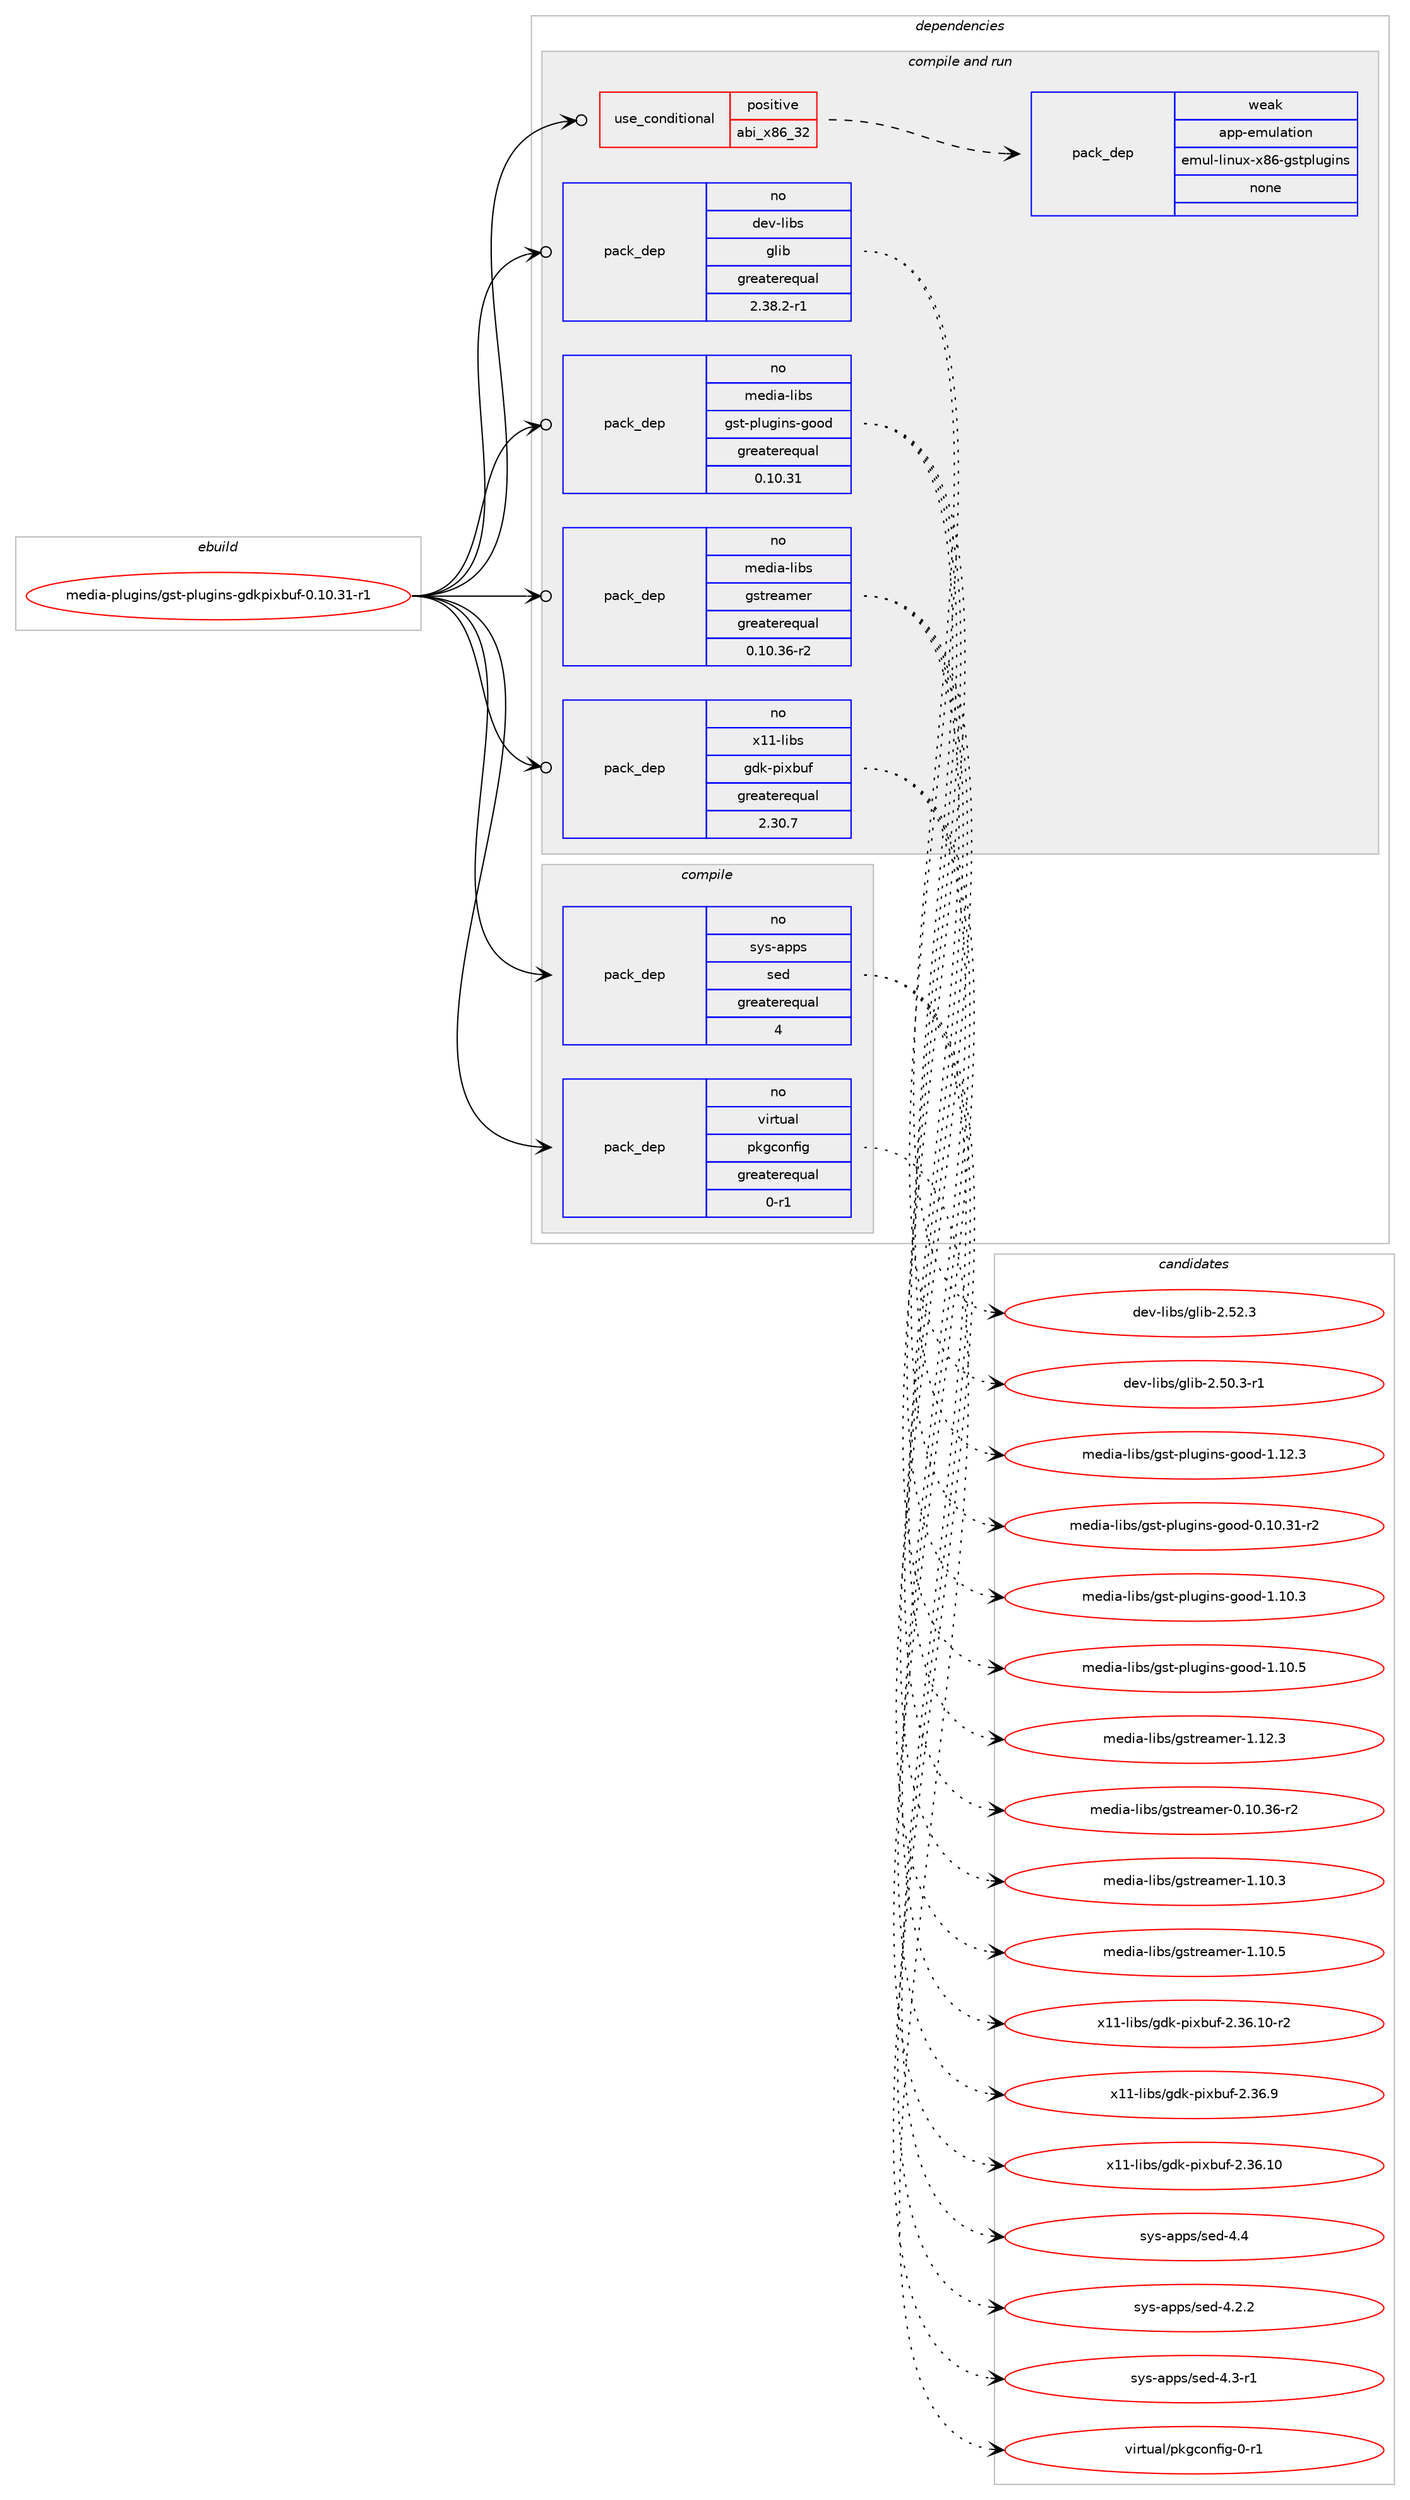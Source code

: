 digraph prolog {

# *************
# Graph options
# *************

newrank=true;
concentrate=true;
compound=true;
graph [rankdir=LR,fontname=Helvetica,fontsize=10,ranksep=1.5];#, ranksep=2.5, nodesep=0.2];
edge  [arrowhead=vee];
node  [fontname=Helvetica,fontsize=10];

# **********
# The ebuild
# **********

subgraph cluster_leftcol {
color=gray;
rank=same;
label=<<i>ebuild</i>>;
id [label="media-plugins/gst-plugins-gdkpixbuf-0.10.31-r1", color=red, width=4, href="../media-plugins/gst-plugins-gdkpixbuf-0.10.31-r1.svg"];
}

# ****************
# The dependencies
# ****************

subgraph cluster_midcol {
color=gray;
label=<<i>dependencies</i>>;
subgraph cluster_compile {
fillcolor="#eeeeee";
style=filled;
label=<<i>compile</i>>;
subgraph pack274923 {
dependency373083 [label=<<TABLE BORDER="0" CELLBORDER="1" CELLSPACING="0" CELLPADDING="4" WIDTH="220"><TR><TD ROWSPAN="6" CELLPADDING="30">pack_dep</TD></TR><TR><TD WIDTH="110">no</TD></TR><TR><TD>sys-apps</TD></TR><TR><TD>sed</TD></TR><TR><TD>greaterequal</TD></TR><TR><TD>4</TD></TR></TABLE>>, shape=none, color=blue];
}
id:e -> dependency373083:w [weight=20,style="solid",arrowhead="vee"];
subgraph pack274924 {
dependency373084 [label=<<TABLE BORDER="0" CELLBORDER="1" CELLSPACING="0" CELLPADDING="4" WIDTH="220"><TR><TD ROWSPAN="6" CELLPADDING="30">pack_dep</TD></TR><TR><TD WIDTH="110">no</TD></TR><TR><TD>virtual</TD></TR><TR><TD>pkgconfig</TD></TR><TR><TD>greaterequal</TD></TR><TR><TD>0-r1</TD></TR></TABLE>>, shape=none, color=blue];
}
id:e -> dependency373084:w [weight=20,style="solid",arrowhead="vee"];
}
subgraph cluster_compileandrun {
fillcolor="#eeeeee";
style=filled;
label=<<i>compile and run</i>>;
subgraph cond92174 {
dependency373085 [label=<<TABLE BORDER="0" CELLBORDER="1" CELLSPACING="0" CELLPADDING="4"><TR><TD ROWSPAN="3" CELLPADDING="10">use_conditional</TD></TR><TR><TD>positive</TD></TR><TR><TD>abi_x86_32</TD></TR></TABLE>>, shape=none, color=red];
subgraph pack274925 {
dependency373086 [label=<<TABLE BORDER="0" CELLBORDER="1" CELLSPACING="0" CELLPADDING="4" WIDTH="220"><TR><TD ROWSPAN="6" CELLPADDING="30">pack_dep</TD></TR><TR><TD WIDTH="110">weak</TD></TR><TR><TD>app-emulation</TD></TR><TR><TD>emul-linux-x86-gstplugins</TD></TR><TR><TD>none</TD></TR><TR><TD></TD></TR></TABLE>>, shape=none, color=blue];
}
dependency373085:e -> dependency373086:w [weight=20,style="dashed",arrowhead="vee"];
}
id:e -> dependency373085:w [weight=20,style="solid",arrowhead="odotvee"];
subgraph pack274926 {
dependency373087 [label=<<TABLE BORDER="0" CELLBORDER="1" CELLSPACING="0" CELLPADDING="4" WIDTH="220"><TR><TD ROWSPAN="6" CELLPADDING="30">pack_dep</TD></TR><TR><TD WIDTH="110">no</TD></TR><TR><TD>dev-libs</TD></TR><TR><TD>glib</TD></TR><TR><TD>greaterequal</TD></TR><TR><TD>2.38.2-r1</TD></TR></TABLE>>, shape=none, color=blue];
}
id:e -> dependency373087:w [weight=20,style="solid",arrowhead="odotvee"];
subgraph pack274927 {
dependency373088 [label=<<TABLE BORDER="0" CELLBORDER="1" CELLSPACING="0" CELLPADDING="4" WIDTH="220"><TR><TD ROWSPAN="6" CELLPADDING="30">pack_dep</TD></TR><TR><TD WIDTH="110">no</TD></TR><TR><TD>media-libs</TD></TR><TR><TD>gst-plugins-good</TD></TR><TR><TD>greaterequal</TD></TR><TR><TD>0.10.31</TD></TR></TABLE>>, shape=none, color=blue];
}
id:e -> dependency373088:w [weight=20,style="solid",arrowhead="odotvee"];
subgraph pack274928 {
dependency373089 [label=<<TABLE BORDER="0" CELLBORDER="1" CELLSPACING="0" CELLPADDING="4" WIDTH="220"><TR><TD ROWSPAN="6" CELLPADDING="30">pack_dep</TD></TR><TR><TD WIDTH="110">no</TD></TR><TR><TD>media-libs</TD></TR><TR><TD>gstreamer</TD></TR><TR><TD>greaterequal</TD></TR><TR><TD>0.10.36-r2</TD></TR></TABLE>>, shape=none, color=blue];
}
id:e -> dependency373089:w [weight=20,style="solid",arrowhead="odotvee"];
subgraph pack274929 {
dependency373090 [label=<<TABLE BORDER="0" CELLBORDER="1" CELLSPACING="0" CELLPADDING="4" WIDTH="220"><TR><TD ROWSPAN="6" CELLPADDING="30">pack_dep</TD></TR><TR><TD WIDTH="110">no</TD></TR><TR><TD>x11-libs</TD></TR><TR><TD>gdk-pixbuf</TD></TR><TR><TD>greaterequal</TD></TR><TR><TD>2.30.7</TD></TR></TABLE>>, shape=none, color=blue];
}
id:e -> dependency373090:w [weight=20,style="solid",arrowhead="odotvee"];
}
subgraph cluster_run {
fillcolor="#eeeeee";
style=filled;
label=<<i>run</i>>;
}
}

# **************
# The candidates
# **************

subgraph cluster_choices {
rank=same;
color=gray;
label=<<i>candidates</i>>;

subgraph choice274923 {
color=black;
nodesep=1;
choice115121115459711211211547115101100455246504650 [label="sys-apps/sed-4.2.2", color=red, width=4,href="../sys-apps/sed-4.2.2.svg"];
choice115121115459711211211547115101100455246514511449 [label="sys-apps/sed-4.3-r1", color=red, width=4,href="../sys-apps/sed-4.3-r1.svg"];
choice11512111545971121121154711510110045524652 [label="sys-apps/sed-4.4", color=red, width=4,href="../sys-apps/sed-4.4.svg"];
dependency373083:e -> choice115121115459711211211547115101100455246504650:w [style=dotted,weight="100"];
dependency373083:e -> choice115121115459711211211547115101100455246514511449:w [style=dotted,weight="100"];
dependency373083:e -> choice11512111545971121121154711510110045524652:w [style=dotted,weight="100"];
}
subgraph choice274924 {
color=black;
nodesep=1;
choice11810511411611797108471121071039911111010210510345484511449 [label="virtual/pkgconfig-0-r1", color=red, width=4,href="../virtual/pkgconfig-0-r1.svg"];
dependency373084:e -> choice11810511411611797108471121071039911111010210510345484511449:w [style=dotted,weight="100"];
}
subgraph choice274925 {
color=black;
nodesep=1;
}
subgraph choice274926 {
color=black;
nodesep=1;
choice10010111845108105981154710310810598455046534846514511449 [label="dev-libs/glib-2.50.3-r1", color=red, width=4,href="../dev-libs/glib-2.50.3-r1.svg"];
choice1001011184510810598115471031081059845504653504651 [label="dev-libs/glib-2.52.3", color=red, width=4,href="../dev-libs/glib-2.52.3.svg"];
dependency373087:e -> choice10010111845108105981154710310810598455046534846514511449:w [style=dotted,weight="100"];
dependency373087:e -> choice1001011184510810598115471031081059845504653504651:w [style=dotted,weight="100"];
}
subgraph choice274927 {
color=black;
nodesep=1;
choice10910110010597451081059811547103115116451121081171031051101154510311111110045484649484651494511450 [label="media-libs/gst-plugins-good-0.10.31-r2", color=red, width=4,href="../media-libs/gst-plugins-good-0.10.31-r2.svg"];
choice10910110010597451081059811547103115116451121081171031051101154510311111110045494649484651 [label="media-libs/gst-plugins-good-1.10.3", color=red, width=4,href="../media-libs/gst-plugins-good-1.10.3.svg"];
choice10910110010597451081059811547103115116451121081171031051101154510311111110045494649484653 [label="media-libs/gst-plugins-good-1.10.5", color=red, width=4,href="../media-libs/gst-plugins-good-1.10.5.svg"];
choice10910110010597451081059811547103115116451121081171031051101154510311111110045494649504651 [label="media-libs/gst-plugins-good-1.12.3", color=red, width=4,href="../media-libs/gst-plugins-good-1.12.3.svg"];
dependency373088:e -> choice10910110010597451081059811547103115116451121081171031051101154510311111110045484649484651494511450:w [style=dotted,weight="100"];
dependency373088:e -> choice10910110010597451081059811547103115116451121081171031051101154510311111110045494649484651:w [style=dotted,weight="100"];
dependency373088:e -> choice10910110010597451081059811547103115116451121081171031051101154510311111110045494649484653:w [style=dotted,weight="100"];
dependency373088:e -> choice10910110010597451081059811547103115116451121081171031051101154510311111110045494649504651:w [style=dotted,weight="100"];
}
subgraph choice274928 {
color=black;
nodesep=1;
choice109101100105974510810598115471031151161141019710910111445484649484651544511450 [label="media-libs/gstreamer-0.10.36-r2", color=red, width=4,href="../media-libs/gstreamer-0.10.36-r2.svg"];
choice109101100105974510810598115471031151161141019710910111445494649484651 [label="media-libs/gstreamer-1.10.3", color=red, width=4,href="../media-libs/gstreamer-1.10.3.svg"];
choice109101100105974510810598115471031151161141019710910111445494649484653 [label="media-libs/gstreamer-1.10.5", color=red, width=4,href="../media-libs/gstreamer-1.10.5.svg"];
choice109101100105974510810598115471031151161141019710910111445494649504651 [label="media-libs/gstreamer-1.12.3", color=red, width=4,href="../media-libs/gstreamer-1.12.3.svg"];
dependency373089:e -> choice109101100105974510810598115471031151161141019710910111445484649484651544511450:w [style=dotted,weight="100"];
dependency373089:e -> choice109101100105974510810598115471031151161141019710910111445494649484651:w [style=dotted,weight="100"];
dependency373089:e -> choice109101100105974510810598115471031151161141019710910111445494649484653:w [style=dotted,weight="100"];
dependency373089:e -> choice109101100105974510810598115471031151161141019710910111445494649504651:w [style=dotted,weight="100"];
}
subgraph choice274929 {
color=black;
nodesep=1;
choice120494945108105981154710310010745112105120981171024550465154464948 [label="x11-libs/gdk-pixbuf-2.36.10", color=red, width=4,href="../x11-libs/gdk-pixbuf-2.36.10.svg"];
choice1204949451081059811547103100107451121051209811710245504651544649484511450 [label="x11-libs/gdk-pixbuf-2.36.10-r2", color=red, width=4,href="../x11-libs/gdk-pixbuf-2.36.10-r2.svg"];
choice1204949451081059811547103100107451121051209811710245504651544657 [label="x11-libs/gdk-pixbuf-2.36.9", color=red, width=4,href="../x11-libs/gdk-pixbuf-2.36.9.svg"];
dependency373090:e -> choice120494945108105981154710310010745112105120981171024550465154464948:w [style=dotted,weight="100"];
dependency373090:e -> choice1204949451081059811547103100107451121051209811710245504651544649484511450:w [style=dotted,weight="100"];
dependency373090:e -> choice1204949451081059811547103100107451121051209811710245504651544657:w [style=dotted,weight="100"];
}
}

}

